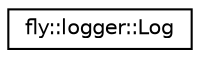 digraph "Graphical Class Hierarchy"
{
 // LATEX_PDF_SIZE
  edge [fontname="Helvetica",fontsize="10",labelfontname="Helvetica",labelfontsize="10"];
  node [fontname="Helvetica",fontsize="10",shape=record];
  rankdir="LR";
  Node0 [label="fly::logger::Log",height=0.2,width=0.4,color="black", fillcolor="white", style="filled",URL="$structfly_1_1logger_1_1_log.html",tooltip=" "];
}
